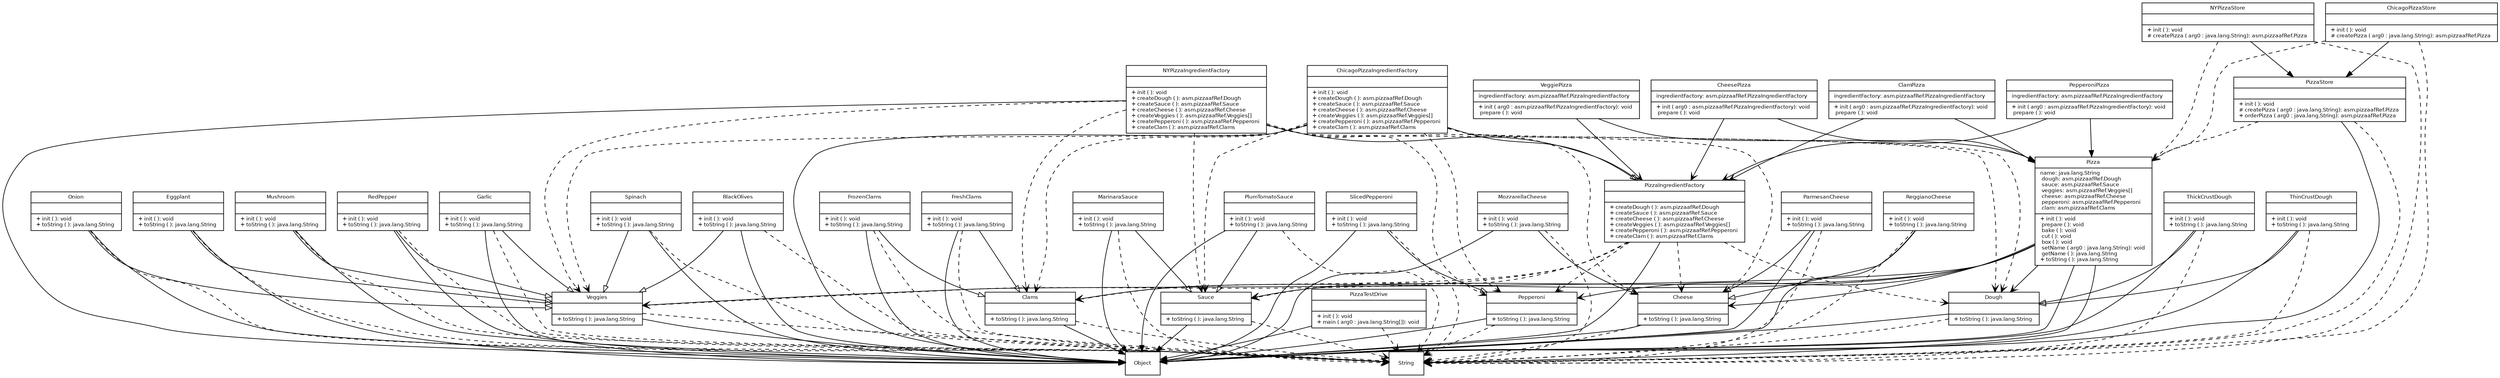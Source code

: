 strict digraph G {
    fontname = "Bitstream Vera Sans"
    fontsize = 8

    node [
    fontname = "Bitstream Vera Sans"
    fontsize = 8
    shape = "record"
    ]

    edge [
    fontname = "Bitstream Vera Sans"
    fontsize = 8
    ]
BlackOlives [ 
 label = " { BlackOlives||+ init ( ): void \l+ toString ( ): java.lang.String \l 
 } " 
 ]
 edge [ 
  style="solid", arrowhead = "normal" 
 ] 
 BlackOlives -> Object 
 edge [ 
 style="solid", arrowhead = "empty" 
 ] 
  BlackOlives -> Veggies 

 edge [ 
  style="dashed", arrowhead= "vee" 
 ] 
 BlackOlives -> String 
Cheese [ 
 label = " { Cheese||+ toString ( ): java.lang.String \l 
 } " 
 ]
 edge [ 
  style="solid", arrowhead = "normal" 
 ] 
 Cheese -> Object 

 edge [ 
  style="dashed", arrowhead= "vee" 
 ] 
 Cheese -> String 
CheesePizza [ 
 label = " { CheesePizza| ingredientFactory: asm.pizzaafRef.PizzaIngredientFactory \l|+ init ( arg0 : asm.pizzaafRef.PizzaIngredientFactory): void \l prepare ( ): void \l 
 } " 
 ]
 edge [ 
  style="solid", arrowhead = "normal" 
 ] 
 CheesePizza -> Pizza 

 edge [ 
  style="solid", arrowhead= "vee" 
 ] 
 CheesePizza -> PizzaIngredientFactory 

 edge [ 
  style="dashed", arrowhead= "vee" 
 ] 
 CheesePizza -> PizzaIngredientFactory 
ChicagoPizzaIngredientFactory [ 
 label = " { ChicagoPizzaIngredientFactory||+ init ( ): void \l+ createDough ( ): asm.pizzaafRef.Dough \l+ createSauce ( ): asm.pizzaafRef.Sauce \l+ createCheese ( ): asm.pizzaafRef.Cheese \l+ createVeggies ( ): asm.pizzaafRef.Veggies[] \l+ createPepperoni ( ): asm.pizzaafRef.Pepperoni \l+ createClam ( ): asm.pizzaafRef.Clams \l 
 } " 
 ]
 edge [ 
  style="solid", arrowhead = "normal" 
 ] 
 ChicagoPizzaIngredientFactory -> Object 
 edge [ 
 style="solid", arrowhead = "empty" 
 ] 
  ChicagoPizzaIngredientFactory -> PizzaIngredientFactory 

 edge [ 
  style="dashed", arrowhead= "vee" 
 ] 
 ChicagoPizzaIngredientFactory -> Dough 

 edge [ 
  style="dashed", arrowhead= "vee" 
 ] 
 ChicagoPizzaIngredientFactory -> Sauce 

 edge [ 
  style="dashed", arrowhead= "vee" 
 ] 
 ChicagoPizzaIngredientFactory -> Cheese 

 edge [ 
  style="dashed", arrowhead= "vee" 
 ] 
 ChicagoPizzaIngredientFactory -> Veggies[] 

 edge [ 
  style="dashed", arrowhead= "vee" 
 ] 
 ChicagoPizzaIngredientFactory -> Pepperoni 

 edge [ 
  style="dashed", arrowhead= "vee" 
 ] 
 ChicagoPizzaIngredientFactory -> Clams 
ChicagoPizzaStore [ 
 label = " { ChicagoPizzaStore||+ init ( ): void \l# createPizza ( arg0 : java.lang.String): asm.pizzaafRef.Pizza \l 
 } " 
 ]
 edge [ 
  style="solid", arrowhead = "normal" 
 ] 
 ChicagoPizzaStore -> PizzaStore 

 edge [ 
  style="dashed", arrowhead= "vee" 
 ] 
 ChicagoPizzaStore -> Pizza 

 edge [ 
  style="dashed", arrowhead= "vee" 
 ] 
 ChicagoPizzaStore -> String 
ClamPizza [ 
 label = " { ClamPizza| ingredientFactory: asm.pizzaafRef.PizzaIngredientFactory \l|+ init ( arg0 : asm.pizzaafRef.PizzaIngredientFactory): void \l prepare ( ): void \l 
 } " 
 ]
 edge [ 
  style="solid", arrowhead = "normal" 
 ] 
 ClamPizza -> Pizza 

 edge [ 
  style="solid", arrowhead= "vee" 
 ] 
 ClamPizza -> PizzaIngredientFactory 

 edge [ 
  style="dashed", arrowhead= "vee" 
 ] 
 ClamPizza -> PizzaIngredientFactory 
Clams [ 
 label = " { Clams||+ toString ( ): java.lang.String \l 
 } " 
 ]
 edge [ 
  style="solid", arrowhead = "normal" 
 ] 
 Clams -> Object 

 edge [ 
  style="dashed", arrowhead= "vee" 
 ] 
 Clams -> String 
Dough [ 
 label = " { Dough||+ toString ( ): java.lang.String \l 
 } " 
 ]
 edge [ 
  style="solid", arrowhead = "normal" 
 ] 
 Dough -> Object 

 edge [ 
  style="dashed", arrowhead= "vee" 
 ] 
 Dough -> String 
Eggplant [ 
 label = " { Eggplant||+ init ( ): void \l+ toString ( ): java.lang.String \l 
 } " 
 ]
 edge [ 
  style="solid", arrowhead = "normal" 
 ] 
 Eggplant -> Object 
 edge [ 
 style="solid", arrowhead = "empty" 
 ] 
  Eggplant -> Veggies 

 edge [ 
  style="dashed", arrowhead= "vee" 
 ] 
 Eggplant -> String 
FreshClams [ 
 label = " { FreshClams||+ init ( ): void \l+ toString ( ): java.lang.String \l 
 } " 
 ]
 edge [ 
  style="solid", arrowhead = "normal" 
 ] 
 FreshClams -> Object 
 edge [ 
 style="solid", arrowhead = "empty" 
 ] 
  FreshClams -> Clams 

 edge [ 
  style="dashed", arrowhead= "vee" 
 ] 
 FreshClams -> String 
FrozenClams [ 
 label = " { FrozenClams||+ init ( ): void \l+ toString ( ): java.lang.String \l 
 } " 
 ]
 edge [ 
  style="solid", arrowhead = "normal" 
 ] 
 FrozenClams -> Object 
 edge [ 
 style="solid", arrowhead = "empty" 
 ] 
  FrozenClams -> Clams 

 edge [ 
  style="dashed", arrowhead= "vee" 
 ] 
 FrozenClams -> String 
Garlic [ 
 label = " { Garlic||+ init ( ): void \l+ toString ( ): java.lang.String \l 
 } " 
 ]
 edge [ 
  style="solid", arrowhead = "normal" 
 ] 
 Garlic -> Object 
 edge [ 
 style="solid", arrowhead = "empty" 
 ] 
  Garlic -> Veggies 

 edge [ 
  style="dashed", arrowhead= "vee" 
 ] 
 Garlic -> String 
MarinaraSauce [ 
 label = " { MarinaraSauce||+ init ( ): void \l+ toString ( ): java.lang.String \l 
 } " 
 ]
 edge [ 
  style="solid", arrowhead = "normal" 
 ] 
 MarinaraSauce -> Object 
 edge [ 
 style="solid", arrowhead = "empty" 
 ] 
  MarinaraSauce -> Sauce 

 edge [ 
  style="dashed", arrowhead= "vee" 
 ] 
 MarinaraSauce -> String 
MozzarellaCheese [ 
 label = " { MozzarellaCheese||+ init ( ): void \l+ toString ( ): java.lang.String \l 
 } " 
 ]
 edge [ 
  style="solid", arrowhead = "normal" 
 ] 
 MozzarellaCheese -> Object 
 edge [ 
 style="solid", arrowhead = "empty" 
 ] 
  MozzarellaCheese -> Cheese 

 edge [ 
  style="dashed", arrowhead= "vee" 
 ] 
 MozzarellaCheese -> String 
Mushroom [ 
 label = " { Mushroom||+ init ( ): void \l+ toString ( ): java.lang.String \l 
 } " 
 ]
 edge [ 
  style="solid", arrowhead = "normal" 
 ] 
 Mushroom -> Object 
 edge [ 
 style="solid", arrowhead = "empty" 
 ] 
  Mushroom -> Veggies 

 edge [ 
  style="dashed", arrowhead= "vee" 
 ] 
 Mushroom -> String 
NYPizzaIngredientFactory [ 
 label = " { NYPizzaIngredientFactory||+ init ( ): void \l+ createDough ( ): asm.pizzaafRef.Dough \l+ createSauce ( ): asm.pizzaafRef.Sauce \l+ createCheese ( ): asm.pizzaafRef.Cheese \l+ createVeggies ( ): asm.pizzaafRef.Veggies[] \l+ createPepperoni ( ): asm.pizzaafRef.Pepperoni \l+ createClam ( ): asm.pizzaafRef.Clams \l 
 } " 
 ]
 edge [ 
  style="solid", arrowhead = "normal" 
 ] 
 NYPizzaIngredientFactory -> Object 
 edge [ 
 style="solid", arrowhead = "empty" 
 ] 
  NYPizzaIngredientFactory -> PizzaIngredientFactory 

 edge [ 
  style="dashed", arrowhead= "vee" 
 ] 
 NYPizzaIngredientFactory -> Dough 

 edge [ 
  style="dashed", arrowhead= "vee" 
 ] 
 NYPizzaIngredientFactory -> Sauce 

 edge [ 
  style="dashed", arrowhead= "vee" 
 ] 
 NYPizzaIngredientFactory -> Cheese 

 edge [ 
  style="dashed", arrowhead= "vee" 
 ] 
 NYPizzaIngredientFactory -> Veggies[] 

 edge [ 
  style="dashed", arrowhead= "vee" 
 ] 
 NYPizzaIngredientFactory -> Pepperoni 

 edge [ 
  style="dashed", arrowhead= "vee" 
 ] 
 NYPizzaIngredientFactory -> Clams 
NYPizzaStore [ 
 label = " { NYPizzaStore||+ init ( ): void \l# createPizza ( arg0 : java.lang.String): asm.pizzaafRef.Pizza \l 
 } " 
 ]
 edge [ 
  style="solid", arrowhead = "normal" 
 ] 
 NYPizzaStore -> PizzaStore 

 edge [ 
  style="dashed", arrowhead= "vee" 
 ] 
 NYPizzaStore -> Pizza 

 edge [ 
  style="dashed", arrowhead= "vee" 
 ] 
 NYPizzaStore -> String 
Onion [ 
 label = " { Onion||+ init ( ): void \l+ toString ( ): java.lang.String \l 
 } " 
 ]
 edge [ 
  style="solid", arrowhead = "normal" 
 ] 
 Onion -> Object 
 edge [ 
 style="solid", arrowhead = "empty" 
 ] 
  Onion -> Veggies 

 edge [ 
  style="dashed", arrowhead= "vee" 
 ] 
 Onion -> String 
ParmesanCheese [ 
 label = " { ParmesanCheese||+ init ( ): void \l+ toString ( ): java.lang.String \l 
 } " 
 ]
 edge [ 
  style="solid", arrowhead = "normal" 
 ] 
 ParmesanCheese -> Object 
 edge [ 
 style="solid", arrowhead = "empty" 
 ] 
  ParmesanCheese -> Cheese 

 edge [ 
  style="dashed", arrowhead= "vee" 
 ] 
 ParmesanCheese -> String 
Pepperoni [ 
 label = " { Pepperoni||+ toString ( ): java.lang.String \l 
 } " 
 ]
 edge [ 
  style="solid", arrowhead = "normal" 
 ] 
 Pepperoni -> Object 

 edge [ 
  style="dashed", arrowhead= "vee" 
 ] 
 Pepperoni -> String 
PepperoniPizza [ 
 label = " { PepperoniPizza| ingredientFactory: asm.pizzaafRef.PizzaIngredientFactory \l|+ init ( arg0 : asm.pizzaafRef.PizzaIngredientFactory): void \l prepare ( ): void \l 
 } " 
 ]
 edge [ 
  style="solid", arrowhead = "normal" 
 ] 
 PepperoniPizza -> Pizza 

 edge [ 
  style="solid", arrowhead= "vee" 
 ] 
 PepperoniPizza -> PizzaIngredientFactory 

 edge [ 
  style="dashed", arrowhead= "vee" 
 ] 
 PepperoniPizza -> PizzaIngredientFactory 
Pizza [ 
 label = " { Pizza| name: java.lang.String \l dough: asm.pizzaafRef.Dough \l sauce: asm.pizzaafRef.Sauce \l veggies: asm.pizzaafRef.Veggies[] \l cheese: asm.pizzaafRef.Cheese \l pepperoni: asm.pizzaafRef.Pepperoni \l clam: asm.pizzaafRef.Clams \l|+ init ( ): void \l prepare ( ): void \l bake ( ): void \l cut ( ): void \l box ( ): void \l setName ( arg0 : java.lang.String): void \l getName ( ): java.lang.String \l+ toString ( ): java.lang.String \l 
 } " 
 ]
 edge [ 
  style="solid", arrowhead = "normal" 
 ] 
 Pizza -> Object 

 edge [ 
  style="solid", arrowhead= "vee" 
 ] 
 Pizza -> String 

 edge [ 
  style="solid", arrowhead= "vee" 
 ] 
 Pizza -> Dough 

 edge [ 
  style="solid", arrowhead= "vee" 
 ] 
 Pizza -> Sauce 

 edge [ 
  style="solid", arrowhead= "vee" 
 ] 
 Pizza -> Veggies[] 

 edge [ 
  style="solid", arrowhead= "vee" 
 ] 
 Pizza -> Cheese 

 edge [ 
  style="solid", arrowhead= "vee" 
 ] 
 Pizza -> Pepperoni 

 edge [ 
  style="solid", arrowhead= "vee" 
 ] 
 Pizza -> Clams 

 edge [ 
  style="dashed", arrowhead= "vee" 
 ] 
 Pizza -> String 

 edge [ 
  style="dashed", arrowhead= "vee" 
 ] 
 Pizza -> String 

 edge [ 
  style="dashed", arrowhead= "vee" 
 ] 
 Pizza -> String 
PizzaIngredientFactory [ 
 label = " { PizzaIngredientFactory||+ createDough ( ): asm.pizzaafRef.Dough \l+ createSauce ( ): asm.pizzaafRef.Sauce \l+ createCheese ( ): asm.pizzaafRef.Cheese \l+ createVeggies ( ): asm.pizzaafRef.Veggies[] \l+ createPepperoni ( ): asm.pizzaafRef.Pepperoni \l+ createClam ( ): asm.pizzaafRef.Clams \l 
 } " 
 ]
 edge [ 
  style="solid", arrowhead = "normal" 
 ] 
 PizzaIngredientFactory -> Object 

 edge [ 
  style="dashed", arrowhead= "vee" 
 ] 
 PizzaIngredientFactory -> Dough 

 edge [ 
  style="dashed", arrowhead= "vee" 
 ] 
 PizzaIngredientFactory -> Sauce 

 edge [ 
  style="dashed", arrowhead= "vee" 
 ] 
 PizzaIngredientFactory -> Cheese 

 edge [ 
  style="dashed", arrowhead= "vee" 
 ] 
 PizzaIngredientFactory -> Veggies[] 

 edge [ 
  style="dashed", arrowhead= "vee" 
 ] 
 PizzaIngredientFactory -> Pepperoni 

 edge [ 
  style="dashed", arrowhead= "vee" 
 ] 
 PizzaIngredientFactory -> Clams 
PizzaStore [ 
 label = " { PizzaStore||+ init ( ): void \l# createPizza ( arg0 : java.lang.String): asm.pizzaafRef.Pizza \l+ orderPizza ( arg0 : java.lang.String): asm.pizzaafRef.Pizza \l 
 } " 
 ]
 edge [ 
  style="solid", arrowhead = "normal" 
 ] 
 PizzaStore -> Object 

 edge [ 
  style="dashed", arrowhead= "vee" 
 ] 
 PizzaStore -> Pizza 

 edge [ 
  style="dashed", arrowhead= "vee" 
 ] 
 PizzaStore -> String 

 edge [ 
  style="dashed", arrowhead= "vee" 
 ] 
 PizzaStore -> Pizza 

 edge [ 
  style="dashed", arrowhead= "vee" 
 ] 
 PizzaStore -> String 
PizzaTestDrive [ 
 label = " { PizzaTestDrive||+ init ( ): void \l+ main ( arg0 : java.lang.String[]): void \l 
 } " 
 ]
 edge [ 
  style="solid", arrowhead = "normal" 
 ] 
 PizzaTestDrive -> Object 

 edge [ 
  style="dashed", arrowhead= "vee" 
 ] 
 PizzaTestDrive -> String[] 
PlumTomatoSauce [ 
 label = " { PlumTomatoSauce||+ init ( ): void \l+ toString ( ): java.lang.String \l 
 } " 
 ]
 edge [ 
  style="solid", arrowhead = "normal" 
 ] 
 PlumTomatoSauce -> Object 
 edge [ 
 style="solid", arrowhead = "empty" 
 ] 
  PlumTomatoSauce -> Sauce 

 edge [ 
  style="dashed", arrowhead= "vee" 
 ] 
 PlumTomatoSauce -> String 
RedPepper [ 
 label = " { RedPepper||+ init ( ): void \l+ toString ( ): java.lang.String \l 
 } " 
 ]
 edge [ 
  style="solid", arrowhead = "normal" 
 ] 
 RedPepper -> Object 
 edge [ 
 style="solid", arrowhead = "empty" 
 ] 
  RedPepper -> Veggies 

 edge [ 
  style="dashed", arrowhead= "vee" 
 ] 
 RedPepper -> String 
ReggianoCheese [ 
 label = " { ReggianoCheese||+ init ( ): void \l+ toString ( ): java.lang.String \l 
 } " 
 ]
 edge [ 
  style="solid", arrowhead = "normal" 
 ] 
 ReggianoCheese -> Object 
 edge [ 
 style="solid", arrowhead = "empty" 
 ] 
  ReggianoCheese -> Cheese 

 edge [ 
  style="dashed", arrowhead= "vee" 
 ] 
 ReggianoCheese -> String 
Sauce [ 
 label = " { Sauce||+ toString ( ): java.lang.String \l 
 } " 
 ]
 edge [ 
  style="solid", arrowhead = "normal" 
 ] 
 Sauce -> Object 

 edge [ 
  style="dashed", arrowhead= "vee" 
 ] 
 Sauce -> String 
SlicedPepperoni [ 
 label = " { SlicedPepperoni||+ init ( ): void \l+ toString ( ): java.lang.String \l 
 } " 
 ]
 edge [ 
  style="solid", arrowhead = "normal" 
 ] 
 SlicedPepperoni -> Object 
 edge [ 
 style="solid", arrowhead = "empty" 
 ] 
  SlicedPepperoni -> Pepperoni 

 edge [ 
  style="dashed", arrowhead= "vee" 
 ] 
 SlicedPepperoni -> String 
Spinach [ 
 label = " { Spinach||+ init ( ): void \l+ toString ( ): java.lang.String \l 
 } " 
 ]
 edge [ 
  style="solid", arrowhead = "normal" 
 ] 
 Spinach -> Object 
 edge [ 
 style="solid", arrowhead = "empty" 
 ] 
  Spinach -> Veggies 

 edge [ 
  style="dashed", arrowhead= "vee" 
 ] 
 Spinach -> String 
ThickCrustDough [ 
 label = " { ThickCrustDough||+ init ( ): void \l+ toString ( ): java.lang.String \l 
 } " 
 ]
 edge [ 
  style="solid", arrowhead = "normal" 
 ] 
 ThickCrustDough -> Object 
 edge [ 
 style="solid", arrowhead = "empty" 
 ] 
  ThickCrustDough -> Dough 

 edge [ 
  style="dashed", arrowhead= "vee" 
 ] 
 ThickCrustDough -> String 
ThinCrustDough [ 
 label = " { ThinCrustDough||+ init ( ): void \l+ toString ( ): java.lang.String \l 
 } " 
 ]
 edge [ 
  style="solid", arrowhead = "normal" 
 ] 
 ThinCrustDough -> Object 
 edge [ 
 style="solid", arrowhead = "empty" 
 ] 
  ThinCrustDough -> Dough 

 edge [ 
  style="dashed", arrowhead= "vee" 
 ] 
 ThinCrustDough -> String 
VeggiePizza [ 
 label = " { VeggiePizza| ingredientFactory: asm.pizzaafRef.PizzaIngredientFactory \l|+ init ( arg0 : asm.pizzaafRef.PizzaIngredientFactory): void \l prepare ( ): void \l 
 } " 
 ]
 edge [ 
  style="solid", arrowhead = "normal" 
 ] 
 VeggiePizza -> Pizza 

 edge [ 
  style="solid", arrowhead= "vee" 
 ] 
 VeggiePizza -> PizzaIngredientFactory 

 edge [ 
  style="dashed", arrowhead= "vee" 
 ] 
 VeggiePizza -> PizzaIngredientFactory 
Veggies [ 
 label = " { Veggies||+ toString ( ): java.lang.String \l 
 } " 
 ]
 edge [ 
  style="solid", arrowhead = "normal" 
 ] 
 Veggies -> Object 

 edge [ 
  style="dashed", arrowhead= "vee" 
 ] 
 Veggies -> String 
}
